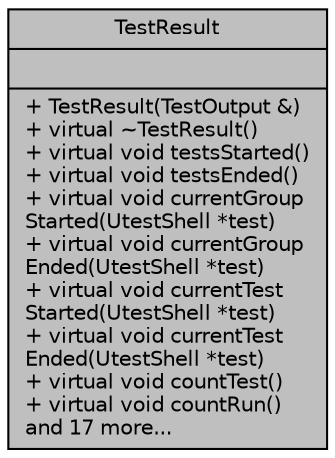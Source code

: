 digraph "TestResult"
{
 // LATEX_PDF_SIZE
  edge [fontname="Helvetica",fontsize="10",labelfontname="Helvetica",labelfontsize="10"];
  node [fontname="Helvetica",fontsize="10",shape=record];
  Node1 [label="{TestResult\n||+  TestResult(TestOutput &)\l+ virtual ~TestResult()\l+ virtual void testsStarted()\l+ virtual void testsEnded()\l+ virtual void currentGroup\lStarted(UtestShell *test)\l+ virtual void currentGroup\lEnded(UtestShell *test)\l+ virtual void currentTest\lStarted(UtestShell *test)\l+ virtual void currentTest\lEnded(UtestShell *test)\l+ virtual void countTest()\l+ virtual void countRun()\land 17 more...\l}",height=0.2,width=0.4,color="black", fillcolor="grey75", style="filled", fontcolor="black",tooltip=" "];
}
